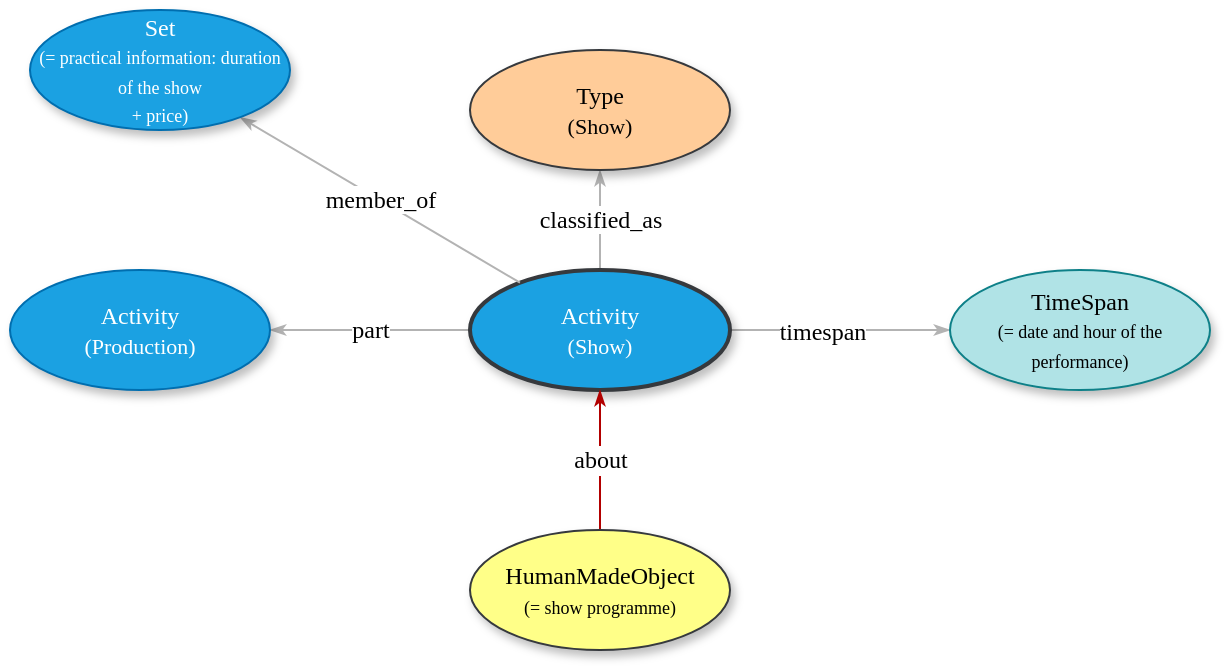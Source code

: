 <mxfile version="27.0.9">
  <diagram name="Page-1" id="42789a77-a242-8287-6e28-9cd8cfd52e62">
    <mxGraphModel dx="1426" dy="859" grid="1" gridSize="10" guides="1" tooltips="1" connect="1" arrows="1" fold="1" page="1" pageScale="1" pageWidth="1100" pageHeight="850" background="none" math="0" shadow="0">
      <root>
        <mxCell id="0" />
        <mxCell id="1" parent="0" />
        <mxCell id="1ea317790d2ca983-12" style="edgeStyle=none;rounded=1;html=1;labelBackgroundColor=none;startArrow=none;startFill=0;startSize=5;endArrow=classicThin;endFill=1;endSize=5;jettySize=auto;orthogonalLoop=1;strokeColor=#B3B3B3;strokeWidth=1;fontFamily=Verdana;fontSize=12" parent="1" source="1ea317790d2ca983-1" target="1ea317790d2ca983-2" edge="1">
          <mxGeometry relative="1" as="geometry" />
        </mxCell>
        <mxCell id="zDy7RlBYdxDVko9kDezS-1" value="&lt;font face=&quot;Verdana&quot; style=&quot;font-size: 12px; background-color: rgb(255, 255, 255);&quot;&gt;timespan&lt;/font&gt;" style="edgeLabel;html=1;align=center;verticalAlign=middle;resizable=0;points=[];" parent="1ea317790d2ca983-12" vertex="1" connectable="0">
          <mxGeometry x="-0.16" y="-1" relative="1" as="geometry">
            <mxPoint as="offset" />
          </mxGeometry>
        </mxCell>
        <mxCell id="1ea317790d2ca983-13" value="&lt;span style=&quot;background-color: rgb(255, 255, 255);&quot;&gt;part&lt;/span&gt;" style="edgeStyle=none;rounded=1;html=1;labelBackgroundColor=none;startArrow=none;startFill=0;startSize=5;endArrow=classicThin;endFill=1;endSize=5;jettySize=auto;orthogonalLoop=1;strokeColor=#B3B3B3;strokeWidth=1;fontFamily=Verdana;fontSize=12" parent="1" source="1ea317790d2ca983-1" target="1ea317790d2ca983-9" edge="1">
          <mxGeometry relative="1" as="geometry" />
        </mxCell>
        <mxCell id="1ea317790d2ca983-14" value="&lt;span style=&quot;background-color: rgb(255, 255, 255);&quot;&gt;classified_as&lt;/span&gt;" style="edgeStyle=none;rounded=1;html=1;labelBackgroundColor=none;startArrow=none;startFill=0;startSize=5;endArrow=classicThin;endFill=1;endSize=5;jettySize=auto;orthogonalLoop=1;strokeColor=#B3B3B3;strokeWidth=1;fontFamily=Verdana;fontSize=12" parent="1" source="1ea317790d2ca983-1" target="1ea317790d2ca983-3" edge="1">
          <mxGeometry relative="1" as="geometry" />
        </mxCell>
        <mxCell id="1ea317790d2ca983-1" value="Activity&lt;div&gt;&lt;font style=&quot;font-size: 11px;&quot;&gt;(Show)&lt;/font&gt;&lt;/div&gt;" style="ellipse;whiteSpace=wrap;html=1;rounded=0;shadow=1;comic=0;labelBackgroundColor=none;strokeWidth=2;fontFamily=Verdana;fontSize=12;align=center;fillColor=#1ba1e2;fontColor=#ffffff;strokeColor=#36393D;" parent="1" vertex="1">
          <mxGeometry x="420" y="210" width="130" height="60" as="geometry" />
        </mxCell>
        <mxCell id="1ea317790d2ca983-2" value="&lt;span&gt;TimeSpan&lt;/span&gt;&lt;div&gt;&lt;span&gt;&lt;font style=&quot;font-size: 9px;&quot;&gt;(= date and hour of the performance)&lt;/font&gt;&lt;/span&gt;&lt;/div&gt;" style="ellipse;whiteSpace=wrap;html=1;rounded=0;shadow=1;comic=0;labelBackgroundColor=none;strokeWidth=1;fontFamily=Verdana;fontSize=12;align=center;fillColor=#b0e3e6;strokeColor=#0e8088;" parent="1" vertex="1">
          <mxGeometry x="660" y="210" width="130" height="60" as="geometry" />
        </mxCell>
        <mxCell id="1ea317790d2ca983-3" value="&lt;span&gt;Type&lt;/span&gt;&lt;div&gt;&lt;span&gt;&lt;font style=&quot;font-size: 11px;&quot;&gt;(Show)&lt;/font&gt;&lt;/span&gt;&lt;/div&gt;" style="ellipse;whiteSpace=wrap;html=1;rounded=0;shadow=1;comic=0;labelBackgroundColor=none;strokeWidth=1;fontFamily=Verdana;fontSize=12;align=center;fillColor=#ffcc99;strokeColor=#36393d;" parent="1" vertex="1">
          <mxGeometry x="420" y="100" width="130" height="60" as="geometry" />
        </mxCell>
        <mxCell id="1ea317790d2ca983-9" value="Activity&lt;div&gt;&lt;font style=&quot;font-size: 11px;&quot;&gt;(Production)&lt;/font&gt;&lt;/div&gt;" style="ellipse;whiteSpace=wrap;html=1;rounded=0;shadow=1;comic=0;labelBackgroundColor=none;strokeWidth=1;fontFamily=Verdana;fontSize=12;align=center;rotation=0;fillColor=#1ba1e2;fontColor=#ffffff;strokeColor=#006EAF;" parent="1" vertex="1">
          <mxGeometry x="190" y="210" width="130" height="60" as="geometry" />
        </mxCell>
        <mxCell id="IElB7fKLiGRu84JwkCXi-1" value="&lt;span style=&quot;background-color: rgb(255, 255, 255);&quot;&gt;member_of&lt;/span&gt;" style="edgeStyle=none;rounded=1;html=1;labelBackgroundColor=none;startArrow=none;startFill=0;startSize=5;endArrow=classicThin;endFill=1;endSize=5;jettySize=auto;orthogonalLoop=1;strokeColor=#B3B3B3;strokeWidth=1;fontFamily=Verdana;fontSize=12" parent="1" source="1ea317790d2ca983-1" target="IElB7fKLiGRu84JwkCXi-2" edge="1">
          <mxGeometry relative="1" as="geometry">
            <mxPoint x="380" y="110" as="sourcePoint" />
          </mxGeometry>
        </mxCell>
        <mxCell id="IElB7fKLiGRu84JwkCXi-2" value="&lt;span style=&quot;&quot;&gt;Set&lt;/span&gt;&lt;div style=&quot;&quot;&gt;&lt;font style=&quot;font-size: 9px;&quot;&gt;(= practical information: duration of the show&lt;/font&gt;&lt;/div&gt;&lt;div style=&quot;&quot;&gt;&lt;font style=&quot;font-size: 9px;&quot;&gt;+ price)&lt;/font&gt;&lt;/div&gt;" style="ellipse;whiteSpace=wrap;html=1;rounded=0;shadow=1;comic=0;labelBackgroundColor=none;strokeWidth=1;fontFamily=Verdana;fontSize=12;align=center;rotation=0;fillColor=#1ba1e2;strokeColor=#006EAF;fontColor=#FFFFFF;" parent="1" vertex="1">
          <mxGeometry x="200" y="80" width="130" height="60" as="geometry" />
        </mxCell>
        <mxCell id="IElB7fKLiGRu84JwkCXi-3" value="about" style="edgeStyle=none;rounded=1;html=1;labelBackgroundColor=#FFFFFF;startArrow=none;startFill=0;startSize=5;endArrow=classicThin;endFill=1;endSize=5;jettySize=auto;orthogonalLoop=1;strokeColor=#B20000;strokeWidth=1;fontFamily=Verdana;fontSize=12;fillColor=#e51400;" parent="1" source="IElB7fKLiGRu84JwkCXi-4" target="1ea317790d2ca983-1" edge="1">
          <mxGeometry relative="1" as="geometry">
            <mxPoint x="485" y="400" as="sourcePoint" />
            <mxPoint as="offset" />
          </mxGeometry>
        </mxCell>
        <mxCell id="IElB7fKLiGRu84JwkCXi-4" value="HumanMadeObject&lt;br&gt;&lt;div&gt;&lt;span&gt;&lt;font style=&quot;font-size: 9px;&quot;&gt;(= show programme)&lt;/font&gt;&lt;/span&gt;&lt;/div&gt;" style="ellipse;whiteSpace=wrap;html=1;rounded=0;shadow=1;comic=0;labelBackgroundColor=none;strokeWidth=1;fontFamily=Verdana;fontSize=12;align=center;fillColor=#ffff88;strokeColor=#36393d;" parent="1" vertex="1">
          <mxGeometry x="420" y="340" width="130" height="60" as="geometry" />
        </mxCell>
      </root>
    </mxGraphModel>
  </diagram>
</mxfile>
